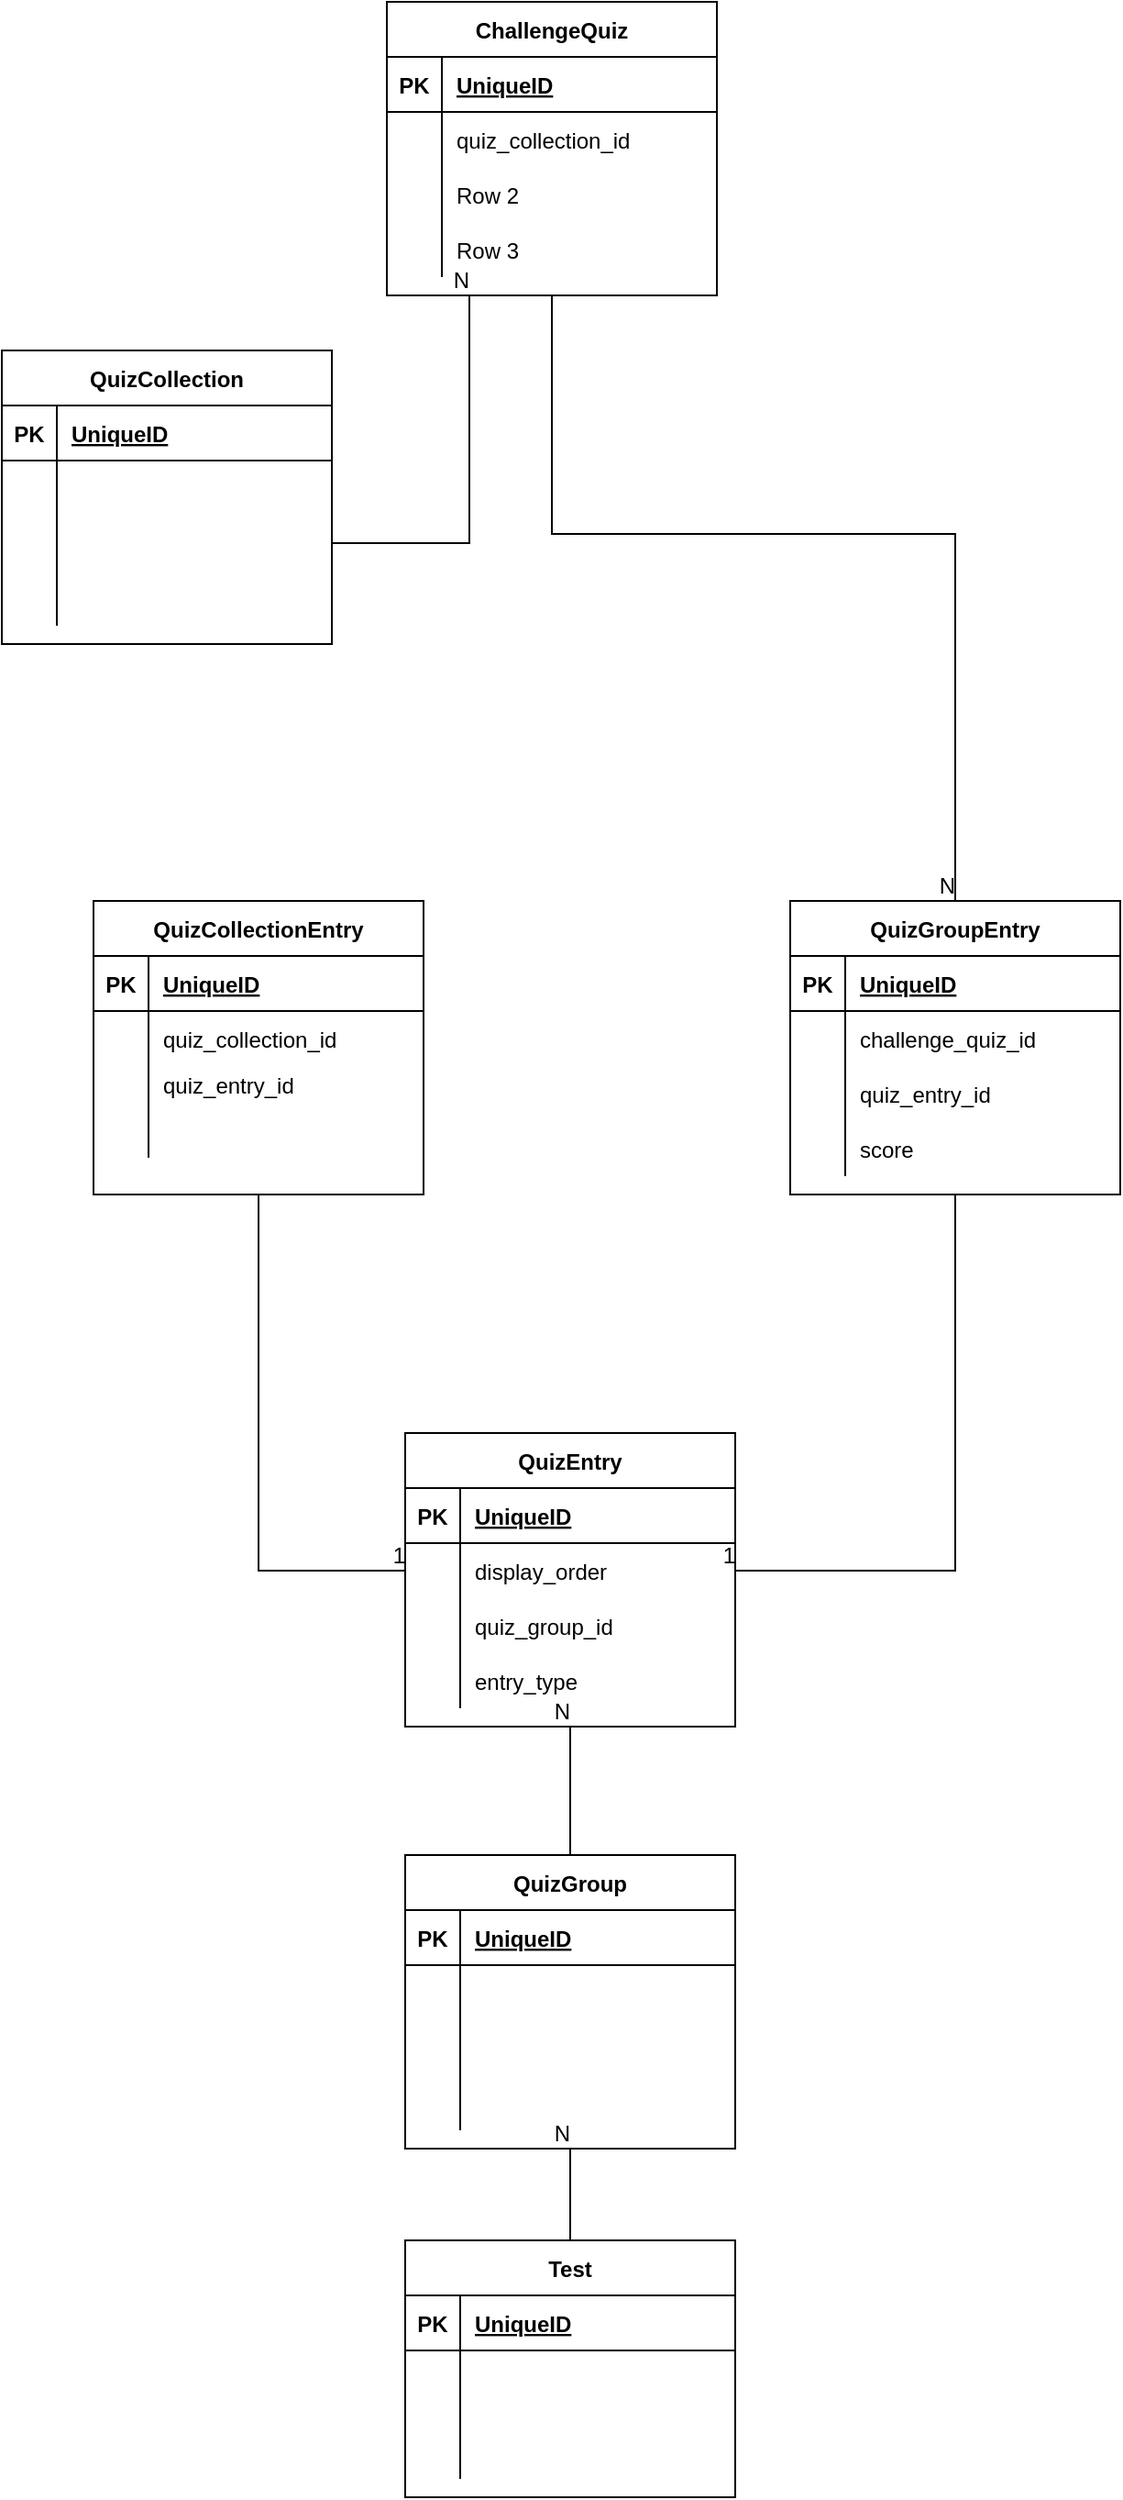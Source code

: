 <mxfile version="14.5.8" type="github">
  <diagram id="R2lEEEUBdFMjLlhIrx00" name="Page-1">
    <mxGraphModel dx="2066" dy="2147" grid="1" gridSize="10" guides="1" tooltips="1" connect="1" arrows="1" fold="1" page="1" pageScale="1" pageWidth="850" pageHeight="1100" math="0" shadow="0" extFonts="Permanent Marker^https://fonts.googleapis.com/css?family=Permanent+Marker">
      <root>
        <mxCell id="0" />
        <mxCell id="1" parent="0" />
        <mxCell id="C-vyLk0tnHw3VtMMgP7b-13" value="Test" style="shape=table;startSize=30;container=1;collapsible=1;childLayout=tableLayout;fixedRows=1;rowLines=0;fontStyle=1;align=center;resizeLast=1;" parent="1" vertex="1">
          <mxGeometry x="310" y="930" width="180" height="140" as="geometry" />
        </mxCell>
        <mxCell id="C-vyLk0tnHw3VtMMgP7b-14" value="" style="shape=partialRectangle;collapsible=0;dropTarget=0;pointerEvents=0;fillColor=none;points=[[0,0.5],[1,0.5]];portConstraint=eastwest;top=0;left=0;right=0;bottom=1;" parent="C-vyLk0tnHw3VtMMgP7b-13" vertex="1">
          <mxGeometry y="30" width="180" height="30" as="geometry" />
        </mxCell>
        <mxCell id="C-vyLk0tnHw3VtMMgP7b-15" value="PK" style="shape=partialRectangle;overflow=hidden;connectable=0;fillColor=none;top=0;left=0;bottom=0;right=0;fontStyle=1;" parent="C-vyLk0tnHw3VtMMgP7b-14" vertex="1">
          <mxGeometry width="30" height="30" as="geometry" />
        </mxCell>
        <mxCell id="C-vyLk0tnHw3VtMMgP7b-16" value="UniqueID" style="shape=partialRectangle;overflow=hidden;connectable=0;fillColor=none;top=0;left=0;bottom=0;right=0;align=left;spacingLeft=6;fontStyle=5;" parent="C-vyLk0tnHw3VtMMgP7b-14" vertex="1">
          <mxGeometry x="30" width="150" height="30" as="geometry" />
        </mxCell>
        <mxCell id="C-vyLk0tnHw3VtMMgP7b-17" value="" style="shape=partialRectangle;collapsible=0;dropTarget=0;pointerEvents=0;fillColor=none;points=[[0,0.5],[1,0.5]];portConstraint=eastwest;top=0;left=0;right=0;bottom=0;" parent="C-vyLk0tnHw3VtMMgP7b-13" vertex="1">
          <mxGeometry y="60" width="180" height="30" as="geometry" />
        </mxCell>
        <mxCell id="C-vyLk0tnHw3VtMMgP7b-18" value="" style="shape=partialRectangle;overflow=hidden;connectable=0;fillColor=none;top=0;left=0;bottom=0;right=0;" parent="C-vyLk0tnHw3VtMMgP7b-17" vertex="1">
          <mxGeometry width="30" height="30" as="geometry" />
        </mxCell>
        <mxCell id="C-vyLk0tnHw3VtMMgP7b-19" value="" style="shape=partialRectangle;overflow=hidden;connectable=0;fillColor=none;top=0;left=0;bottom=0;right=0;align=left;spacingLeft=6;" parent="C-vyLk0tnHw3VtMMgP7b-17" vertex="1">
          <mxGeometry x="30" width="150" height="30" as="geometry" />
        </mxCell>
        <mxCell id="C-vyLk0tnHw3VtMMgP7b-20" value="" style="shape=partialRectangle;collapsible=0;dropTarget=0;pointerEvents=0;fillColor=none;points=[[0,0.5],[1,0.5]];portConstraint=eastwest;top=0;left=0;right=0;bottom=0;" parent="C-vyLk0tnHw3VtMMgP7b-13" vertex="1">
          <mxGeometry y="90" width="180" height="40" as="geometry" />
        </mxCell>
        <mxCell id="C-vyLk0tnHw3VtMMgP7b-21" value="" style="shape=partialRectangle;overflow=hidden;connectable=0;fillColor=none;top=0;left=0;bottom=0;right=0;" parent="C-vyLk0tnHw3VtMMgP7b-20" vertex="1">
          <mxGeometry width="30" height="40" as="geometry" />
        </mxCell>
        <mxCell id="C-vyLk0tnHw3VtMMgP7b-22" value="" style="shape=partialRectangle;overflow=hidden;connectable=0;fillColor=none;top=0;left=0;bottom=0;right=0;align=left;spacingLeft=6;" parent="C-vyLk0tnHw3VtMMgP7b-20" vertex="1">
          <mxGeometry x="30" width="150" height="40" as="geometry" />
        </mxCell>
        <mxCell id="B4jBIT3Jpvq0Z4tgIGNp-2" value="QuizGroup" style="shape=table;startSize=30;container=1;collapsible=1;childLayout=tableLayout;fixedRows=1;rowLines=0;fontStyle=1;align=center;resizeLast=1;" vertex="1" parent="1">
          <mxGeometry x="310" y="720" width="180" height="160" as="geometry" />
        </mxCell>
        <mxCell id="B4jBIT3Jpvq0Z4tgIGNp-3" value="" style="shape=partialRectangle;collapsible=0;dropTarget=0;pointerEvents=0;fillColor=none;top=0;left=0;bottom=1;right=0;points=[[0,0.5],[1,0.5]];portConstraint=eastwest;" vertex="1" parent="B4jBIT3Jpvq0Z4tgIGNp-2">
          <mxGeometry y="30" width="180" height="30" as="geometry" />
        </mxCell>
        <mxCell id="B4jBIT3Jpvq0Z4tgIGNp-4" value="PK" style="shape=partialRectangle;connectable=0;fillColor=none;top=0;left=0;bottom=0;right=0;fontStyle=1;overflow=hidden;" vertex="1" parent="B4jBIT3Jpvq0Z4tgIGNp-3">
          <mxGeometry width="30" height="30" as="geometry" />
        </mxCell>
        <mxCell id="B4jBIT3Jpvq0Z4tgIGNp-5" value="UniqueID" style="shape=partialRectangle;connectable=0;fillColor=none;top=0;left=0;bottom=0;right=0;align=left;spacingLeft=6;fontStyle=5;overflow=hidden;" vertex="1" parent="B4jBIT3Jpvq0Z4tgIGNp-3">
          <mxGeometry x="30" width="150" height="30" as="geometry" />
        </mxCell>
        <mxCell id="B4jBIT3Jpvq0Z4tgIGNp-6" value="" style="shape=partialRectangle;collapsible=0;dropTarget=0;pointerEvents=0;fillColor=none;top=0;left=0;bottom=0;right=0;points=[[0,0.5],[1,0.5]];portConstraint=eastwest;" vertex="1" parent="B4jBIT3Jpvq0Z4tgIGNp-2">
          <mxGeometry y="60" width="180" height="30" as="geometry" />
        </mxCell>
        <mxCell id="B4jBIT3Jpvq0Z4tgIGNp-7" value="" style="shape=partialRectangle;connectable=0;fillColor=none;top=0;left=0;bottom=0;right=0;editable=1;overflow=hidden;" vertex="1" parent="B4jBIT3Jpvq0Z4tgIGNp-6">
          <mxGeometry width="30" height="30" as="geometry" />
        </mxCell>
        <mxCell id="B4jBIT3Jpvq0Z4tgIGNp-8" value="" style="shape=partialRectangle;connectable=0;fillColor=none;top=0;left=0;bottom=0;right=0;align=left;spacingLeft=6;overflow=hidden;" vertex="1" parent="B4jBIT3Jpvq0Z4tgIGNp-6">
          <mxGeometry x="30" width="150" height="30" as="geometry" />
        </mxCell>
        <mxCell id="B4jBIT3Jpvq0Z4tgIGNp-9" value="" style="shape=partialRectangle;collapsible=0;dropTarget=0;pointerEvents=0;fillColor=none;top=0;left=0;bottom=0;right=0;points=[[0,0.5],[1,0.5]];portConstraint=eastwest;" vertex="1" parent="B4jBIT3Jpvq0Z4tgIGNp-2">
          <mxGeometry y="90" width="180" height="30" as="geometry" />
        </mxCell>
        <mxCell id="B4jBIT3Jpvq0Z4tgIGNp-10" value="" style="shape=partialRectangle;connectable=0;fillColor=none;top=0;left=0;bottom=0;right=0;editable=1;overflow=hidden;" vertex="1" parent="B4jBIT3Jpvq0Z4tgIGNp-9">
          <mxGeometry width="30" height="30" as="geometry" />
        </mxCell>
        <mxCell id="B4jBIT3Jpvq0Z4tgIGNp-11" value="" style="shape=partialRectangle;connectable=0;fillColor=none;top=0;left=0;bottom=0;right=0;align=left;spacingLeft=6;overflow=hidden;" vertex="1" parent="B4jBIT3Jpvq0Z4tgIGNp-9">
          <mxGeometry x="30" width="150" height="30" as="geometry" />
        </mxCell>
        <mxCell id="B4jBIT3Jpvq0Z4tgIGNp-12" value="" style="shape=partialRectangle;collapsible=0;dropTarget=0;pointerEvents=0;fillColor=none;top=0;left=0;bottom=0;right=0;points=[[0,0.5],[1,0.5]];portConstraint=eastwest;" vertex="1" parent="B4jBIT3Jpvq0Z4tgIGNp-2">
          <mxGeometry y="120" width="180" height="30" as="geometry" />
        </mxCell>
        <mxCell id="B4jBIT3Jpvq0Z4tgIGNp-13" value="" style="shape=partialRectangle;connectable=0;fillColor=none;top=0;left=0;bottom=0;right=0;editable=1;overflow=hidden;" vertex="1" parent="B4jBIT3Jpvq0Z4tgIGNp-12">
          <mxGeometry width="30" height="30" as="geometry" />
        </mxCell>
        <mxCell id="B4jBIT3Jpvq0Z4tgIGNp-14" value="" style="shape=partialRectangle;connectable=0;fillColor=none;top=0;left=0;bottom=0;right=0;align=left;spacingLeft=6;overflow=hidden;" vertex="1" parent="B4jBIT3Jpvq0Z4tgIGNp-12">
          <mxGeometry x="30" width="150" height="30" as="geometry" />
        </mxCell>
        <mxCell id="B4jBIT3Jpvq0Z4tgIGNp-16" value="" style="endArrow=none;html=1;rounded=0;exitX=0.5;exitY=0;exitDx=0;exitDy=0;entryX=0.5;entryY=1;entryDx=0;entryDy=0;" edge="1" parent="1" source="C-vyLk0tnHw3VtMMgP7b-13" target="B4jBIT3Jpvq0Z4tgIGNp-2">
          <mxGeometry relative="1" as="geometry">
            <mxPoint x="340" y="750" as="sourcePoint" />
            <mxPoint x="500" y="750" as="targetPoint" />
          </mxGeometry>
        </mxCell>
        <mxCell id="B4jBIT3Jpvq0Z4tgIGNp-17" value="N" style="resizable=0;html=1;align=right;verticalAlign=bottom;" connectable="0" vertex="1" parent="B4jBIT3Jpvq0Z4tgIGNp-16">
          <mxGeometry x="1" relative="1" as="geometry" />
        </mxCell>
        <mxCell id="B4jBIT3Jpvq0Z4tgIGNp-18" value="QuizEntry" style="shape=table;startSize=30;container=1;collapsible=1;childLayout=tableLayout;fixedRows=1;rowLines=0;fontStyle=1;align=center;resizeLast=1;" vertex="1" parent="1">
          <mxGeometry x="310" y="490" width="180" height="160" as="geometry" />
        </mxCell>
        <mxCell id="B4jBIT3Jpvq0Z4tgIGNp-19" value="" style="shape=partialRectangle;collapsible=0;dropTarget=0;pointerEvents=0;fillColor=none;top=0;left=0;bottom=1;right=0;points=[[0,0.5],[1,0.5]];portConstraint=eastwest;" vertex="1" parent="B4jBIT3Jpvq0Z4tgIGNp-18">
          <mxGeometry y="30" width="180" height="30" as="geometry" />
        </mxCell>
        <mxCell id="B4jBIT3Jpvq0Z4tgIGNp-20" value="PK" style="shape=partialRectangle;connectable=0;fillColor=none;top=0;left=0;bottom=0;right=0;fontStyle=1;overflow=hidden;" vertex="1" parent="B4jBIT3Jpvq0Z4tgIGNp-19">
          <mxGeometry width="30" height="30" as="geometry" />
        </mxCell>
        <mxCell id="B4jBIT3Jpvq0Z4tgIGNp-21" value="UniqueID" style="shape=partialRectangle;connectable=0;fillColor=none;top=0;left=0;bottom=0;right=0;align=left;spacingLeft=6;fontStyle=5;overflow=hidden;" vertex="1" parent="B4jBIT3Jpvq0Z4tgIGNp-19">
          <mxGeometry x="30" width="150" height="30" as="geometry" />
        </mxCell>
        <mxCell id="B4jBIT3Jpvq0Z4tgIGNp-22" value="" style="shape=partialRectangle;collapsible=0;dropTarget=0;pointerEvents=0;fillColor=none;top=0;left=0;bottom=0;right=0;points=[[0,0.5],[1,0.5]];portConstraint=eastwest;" vertex="1" parent="B4jBIT3Jpvq0Z4tgIGNp-18">
          <mxGeometry y="60" width="180" height="30" as="geometry" />
        </mxCell>
        <mxCell id="B4jBIT3Jpvq0Z4tgIGNp-23" value="" style="shape=partialRectangle;connectable=0;fillColor=none;top=0;left=0;bottom=0;right=0;editable=1;overflow=hidden;" vertex="1" parent="B4jBIT3Jpvq0Z4tgIGNp-22">
          <mxGeometry width="30" height="30" as="geometry" />
        </mxCell>
        <mxCell id="B4jBIT3Jpvq0Z4tgIGNp-24" value="display_order" style="shape=partialRectangle;connectable=0;fillColor=none;top=0;left=0;bottom=0;right=0;align=left;spacingLeft=6;overflow=hidden;" vertex="1" parent="B4jBIT3Jpvq0Z4tgIGNp-22">
          <mxGeometry x="30" width="150" height="30" as="geometry" />
        </mxCell>
        <mxCell id="B4jBIT3Jpvq0Z4tgIGNp-25" value="" style="shape=partialRectangle;collapsible=0;dropTarget=0;pointerEvents=0;fillColor=none;top=0;left=0;bottom=0;right=0;points=[[0,0.5],[1,0.5]];portConstraint=eastwest;" vertex="1" parent="B4jBIT3Jpvq0Z4tgIGNp-18">
          <mxGeometry y="90" width="180" height="30" as="geometry" />
        </mxCell>
        <mxCell id="B4jBIT3Jpvq0Z4tgIGNp-26" value="" style="shape=partialRectangle;connectable=0;fillColor=none;top=0;left=0;bottom=0;right=0;editable=1;overflow=hidden;" vertex="1" parent="B4jBIT3Jpvq0Z4tgIGNp-25">
          <mxGeometry width="30" height="30" as="geometry" />
        </mxCell>
        <mxCell id="B4jBIT3Jpvq0Z4tgIGNp-27" value="quiz_group_id" style="shape=partialRectangle;connectable=0;fillColor=none;top=0;left=0;bottom=0;right=0;align=left;spacingLeft=6;overflow=hidden;" vertex="1" parent="B4jBIT3Jpvq0Z4tgIGNp-25">
          <mxGeometry x="30" width="150" height="30" as="geometry" />
        </mxCell>
        <mxCell id="B4jBIT3Jpvq0Z4tgIGNp-28" value="" style="shape=partialRectangle;collapsible=0;dropTarget=0;pointerEvents=0;fillColor=none;top=0;left=0;bottom=0;right=0;points=[[0,0.5],[1,0.5]];portConstraint=eastwest;" vertex="1" parent="B4jBIT3Jpvq0Z4tgIGNp-18">
          <mxGeometry y="120" width="180" height="30" as="geometry" />
        </mxCell>
        <mxCell id="B4jBIT3Jpvq0Z4tgIGNp-29" value="" style="shape=partialRectangle;connectable=0;fillColor=none;top=0;left=0;bottom=0;right=0;editable=1;overflow=hidden;" vertex="1" parent="B4jBIT3Jpvq0Z4tgIGNp-28">
          <mxGeometry width="30" height="30" as="geometry" />
        </mxCell>
        <mxCell id="B4jBIT3Jpvq0Z4tgIGNp-30" value="entry_type" style="shape=partialRectangle;connectable=0;fillColor=none;top=0;left=0;bottom=0;right=0;align=left;spacingLeft=6;overflow=hidden;" vertex="1" parent="B4jBIT3Jpvq0Z4tgIGNp-28">
          <mxGeometry x="30" width="150" height="30" as="geometry" />
        </mxCell>
        <mxCell id="B4jBIT3Jpvq0Z4tgIGNp-31" value="" style="endArrow=none;html=1;rounded=0;exitX=0.5;exitY=0;exitDx=0;exitDy=0;entryX=0.5;entryY=1;entryDx=0;entryDy=0;" edge="1" parent="1" source="B4jBIT3Jpvq0Z4tgIGNp-2" target="B4jBIT3Jpvq0Z4tgIGNp-18">
          <mxGeometry relative="1" as="geometry">
            <mxPoint x="390" y="690" as="sourcePoint" />
            <mxPoint x="390" y="640" as="targetPoint" />
          </mxGeometry>
        </mxCell>
        <mxCell id="B4jBIT3Jpvq0Z4tgIGNp-32" value="N" style="resizable=0;html=1;align=right;verticalAlign=bottom;" connectable="0" vertex="1" parent="B4jBIT3Jpvq0Z4tgIGNp-31">
          <mxGeometry x="1" relative="1" as="geometry" />
        </mxCell>
        <mxCell id="B4jBIT3Jpvq0Z4tgIGNp-33" value="QuizGroupEntry" style="shape=table;startSize=30;container=1;collapsible=1;childLayout=tableLayout;fixedRows=1;rowLines=0;fontStyle=1;align=center;resizeLast=1;" vertex="1" parent="1">
          <mxGeometry x="520" y="200" width="180" height="160" as="geometry" />
        </mxCell>
        <mxCell id="B4jBIT3Jpvq0Z4tgIGNp-34" value="" style="shape=partialRectangle;collapsible=0;dropTarget=0;pointerEvents=0;fillColor=none;top=0;left=0;bottom=1;right=0;points=[[0,0.5],[1,0.5]];portConstraint=eastwest;" vertex="1" parent="B4jBIT3Jpvq0Z4tgIGNp-33">
          <mxGeometry y="30" width="180" height="30" as="geometry" />
        </mxCell>
        <mxCell id="B4jBIT3Jpvq0Z4tgIGNp-35" value="PK" style="shape=partialRectangle;connectable=0;fillColor=none;top=0;left=0;bottom=0;right=0;fontStyle=1;overflow=hidden;" vertex="1" parent="B4jBIT3Jpvq0Z4tgIGNp-34">
          <mxGeometry width="30" height="30" as="geometry" />
        </mxCell>
        <mxCell id="B4jBIT3Jpvq0Z4tgIGNp-36" value="UniqueID" style="shape=partialRectangle;connectable=0;fillColor=none;top=0;left=0;bottom=0;right=0;align=left;spacingLeft=6;fontStyle=5;overflow=hidden;" vertex="1" parent="B4jBIT3Jpvq0Z4tgIGNp-34">
          <mxGeometry x="30" width="150" height="30" as="geometry" />
        </mxCell>
        <mxCell id="B4jBIT3Jpvq0Z4tgIGNp-37" value="" style="shape=partialRectangle;collapsible=0;dropTarget=0;pointerEvents=0;fillColor=none;top=0;left=0;bottom=0;right=0;points=[[0,0.5],[1,0.5]];portConstraint=eastwest;" vertex="1" parent="B4jBIT3Jpvq0Z4tgIGNp-33">
          <mxGeometry y="60" width="180" height="30" as="geometry" />
        </mxCell>
        <mxCell id="B4jBIT3Jpvq0Z4tgIGNp-38" value="" style="shape=partialRectangle;connectable=0;fillColor=none;top=0;left=0;bottom=0;right=0;editable=1;overflow=hidden;" vertex="1" parent="B4jBIT3Jpvq0Z4tgIGNp-37">
          <mxGeometry width="30" height="30" as="geometry" />
        </mxCell>
        <mxCell id="B4jBIT3Jpvq0Z4tgIGNp-39" value="challenge_quiz_id" style="shape=partialRectangle;connectable=0;fillColor=none;top=0;left=0;bottom=0;right=0;align=left;spacingLeft=6;overflow=hidden;" vertex="1" parent="B4jBIT3Jpvq0Z4tgIGNp-37">
          <mxGeometry x="30" width="150" height="30" as="geometry" />
        </mxCell>
        <mxCell id="B4jBIT3Jpvq0Z4tgIGNp-40" value="" style="shape=partialRectangle;collapsible=0;dropTarget=0;pointerEvents=0;fillColor=none;top=0;left=0;bottom=0;right=0;points=[[0,0.5],[1,0.5]];portConstraint=eastwest;" vertex="1" parent="B4jBIT3Jpvq0Z4tgIGNp-33">
          <mxGeometry y="90" width="180" height="30" as="geometry" />
        </mxCell>
        <mxCell id="B4jBIT3Jpvq0Z4tgIGNp-41" value="" style="shape=partialRectangle;connectable=0;fillColor=none;top=0;left=0;bottom=0;right=0;editable=1;overflow=hidden;" vertex="1" parent="B4jBIT3Jpvq0Z4tgIGNp-40">
          <mxGeometry width="30" height="30" as="geometry" />
        </mxCell>
        <mxCell id="B4jBIT3Jpvq0Z4tgIGNp-42" value="quiz_entry_id" style="shape=partialRectangle;connectable=0;fillColor=none;top=0;left=0;bottom=0;right=0;align=left;spacingLeft=6;overflow=hidden;" vertex="1" parent="B4jBIT3Jpvq0Z4tgIGNp-40">
          <mxGeometry x="30" width="150" height="30" as="geometry" />
        </mxCell>
        <mxCell id="B4jBIT3Jpvq0Z4tgIGNp-43" value="" style="shape=partialRectangle;collapsible=0;dropTarget=0;pointerEvents=0;fillColor=none;top=0;left=0;bottom=0;right=0;points=[[0,0.5],[1,0.5]];portConstraint=eastwest;" vertex="1" parent="B4jBIT3Jpvq0Z4tgIGNp-33">
          <mxGeometry y="120" width="180" height="30" as="geometry" />
        </mxCell>
        <mxCell id="B4jBIT3Jpvq0Z4tgIGNp-44" value="" style="shape=partialRectangle;connectable=0;fillColor=none;top=0;left=0;bottom=0;right=0;editable=1;overflow=hidden;" vertex="1" parent="B4jBIT3Jpvq0Z4tgIGNp-43">
          <mxGeometry width="30" height="30" as="geometry" />
        </mxCell>
        <mxCell id="B4jBIT3Jpvq0Z4tgIGNp-45" value="score" style="shape=partialRectangle;connectable=0;fillColor=none;top=0;left=0;bottom=0;right=0;align=left;spacingLeft=6;overflow=hidden;" vertex="1" parent="B4jBIT3Jpvq0Z4tgIGNp-43">
          <mxGeometry x="30" width="150" height="30" as="geometry" />
        </mxCell>
        <mxCell id="B4jBIT3Jpvq0Z4tgIGNp-46" value="QuizCollectionEntry" style="shape=table;startSize=30;container=1;collapsible=1;childLayout=tableLayout;fixedRows=1;rowLines=0;fontStyle=1;align=center;resizeLast=1;" vertex="1" parent="1">
          <mxGeometry x="140" y="200" width="180" height="160" as="geometry" />
        </mxCell>
        <mxCell id="B4jBIT3Jpvq0Z4tgIGNp-47" value="" style="shape=partialRectangle;collapsible=0;dropTarget=0;pointerEvents=0;fillColor=none;top=0;left=0;bottom=1;right=0;points=[[0,0.5],[1,0.5]];portConstraint=eastwest;" vertex="1" parent="B4jBIT3Jpvq0Z4tgIGNp-46">
          <mxGeometry y="30" width="180" height="30" as="geometry" />
        </mxCell>
        <mxCell id="B4jBIT3Jpvq0Z4tgIGNp-48" value="PK" style="shape=partialRectangle;connectable=0;fillColor=none;top=0;left=0;bottom=0;right=0;fontStyle=1;overflow=hidden;" vertex="1" parent="B4jBIT3Jpvq0Z4tgIGNp-47">
          <mxGeometry width="30" height="30" as="geometry" />
        </mxCell>
        <mxCell id="B4jBIT3Jpvq0Z4tgIGNp-49" value="UniqueID" style="shape=partialRectangle;connectable=0;fillColor=none;top=0;left=0;bottom=0;right=0;align=left;spacingLeft=6;fontStyle=5;overflow=hidden;" vertex="1" parent="B4jBIT3Jpvq0Z4tgIGNp-47">
          <mxGeometry x="30" width="150" height="30" as="geometry" />
        </mxCell>
        <mxCell id="B4jBIT3Jpvq0Z4tgIGNp-50" value="" style="shape=partialRectangle;collapsible=0;dropTarget=0;pointerEvents=0;fillColor=none;top=0;left=0;bottom=0;right=0;points=[[0,0.5],[1,0.5]];portConstraint=eastwest;" vertex="1" parent="B4jBIT3Jpvq0Z4tgIGNp-46">
          <mxGeometry y="60" width="180" height="30" as="geometry" />
        </mxCell>
        <mxCell id="B4jBIT3Jpvq0Z4tgIGNp-51" value="" style="shape=partialRectangle;connectable=0;fillColor=none;top=0;left=0;bottom=0;right=0;editable=1;overflow=hidden;" vertex="1" parent="B4jBIT3Jpvq0Z4tgIGNp-50">
          <mxGeometry width="30" height="30" as="geometry" />
        </mxCell>
        <mxCell id="B4jBIT3Jpvq0Z4tgIGNp-52" value="quiz_collection_id" style="shape=partialRectangle;connectable=0;fillColor=none;top=0;left=0;bottom=0;right=0;align=left;spacingLeft=6;overflow=hidden;" vertex="1" parent="B4jBIT3Jpvq0Z4tgIGNp-50">
          <mxGeometry x="30" width="150" height="30" as="geometry" />
        </mxCell>
        <mxCell id="B4jBIT3Jpvq0Z4tgIGNp-53" value="" style="shape=partialRectangle;collapsible=0;dropTarget=0;pointerEvents=0;fillColor=none;top=0;left=0;bottom=0;right=0;points=[[0,0.5],[1,0.5]];portConstraint=eastwest;" vertex="1" parent="B4jBIT3Jpvq0Z4tgIGNp-46">
          <mxGeometry y="90" width="180" height="20" as="geometry" />
        </mxCell>
        <mxCell id="B4jBIT3Jpvq0Z4tgIGNp-54" value="" style="shape=partialRectangle;connectable=0;fillColor=none;top=0;left=0;bottom=0;right=0;editable=1;overflow=hidden;" vertex="1" parent="B4jBIT3Jpvq0Z4tgIGNp-53">
          <mxGeometry width="30" height="20" as="geometry" />
        </mxCell>
        <mxCell id="B4jBIT3Jpvq0Z4tgIGNp-55" value="quiz_entry_id" style="shape=partialRectangle;connectable=0;fillColor=none;top=0;left=0;bottom=0;right=0;align=left;spacingLeft=6;overflow=hidden;" vertex="1" parent="B4jBIT3Jpvq0Z4tgIGNp-53">
          <mxGeometry x="30" width="150" height="20" as="geometry" />
        </mxCell>
        <mxCell id="B4jBIT3Jpvq0Z4tgIGNp-56" value="" style="shape=partialRectangle;collapsible=0;dropTarget=0;pointerEvents=0;fillColor=none;top=0;left=0;bottom=0;right=0;points=[[0,0.5],[1,0.5]];portConstraint=eastwest;" vertex="1" parent="B4jBIT3Jpvq0Z4tgIGNp-46">
          <mxGeometry y="110" width="180" height="30" as="geometry" />
        </mxCell>
        <mxCell id="B4jBIT3Jpvq0Z4tgIGNp-57" value="" style="shape=partialRectangle;connectable=0;fillColor=none;top=0;left=0;bottom=0;right=0;editable=1;overflow=hidden;" vertex="1" parent="B4jBIT3Jpvq0Z4tgIGNp-56">
          <mxGeometry width="30" height="30" as="geometry" />
        </mxCell>
        <mxCell id="B4jBIT3Jpvq0Z4tgIGNp-58" value="" style="shape=partialRectangle;connectable=0;fillColor=none;top=0;left=0;bottom=0;right=0;align=left;spacingLeft=6;overflow=hidden;" vertex="1" parent="B4jBIT3Jpvq0Z4tgIGNp-56">
          <mxGeometry x="30" width="150" height="30" as="geometry" />
        </mxCell>
        <mxCell id="B4jBIT3Jpvq0Z4tgIGNp-59" value="" style="endArrow=none;html=1;rounded=0;exitX=0.5;exitY=1;exitDx=0;exitDy=0;entryX=0;entryY=0.5;entryDx=0;entryDy=0;" edge="1" parent="1" source="B4jBIT3Jpvq0Z4tgIGNp-46" target="B4jBIT3Jpvq0Z4tgIGNp-22">
          <mxGeometry relative="1" as="geometry">
            <mxPoint x="730" y="560" as="sourcePoint" />
            <mxPoint x="890" y="560" as="targetPoint" />
            <Array as="points">
              <mxPoint x="230" y="565" />
            </Array>
          </mxGeometry>
        </mxCell>
        <mxCell id="B4jBIT3Jpvq0Z4tgIGNp-60" value="1" style="resizable=0;html=1;align=right;verticalAlign=bottom;" connectable="0" vertex="1" parent="B4jBIT3Jpvq0Z4tgIGNp-59">
          <mxGeometry x="1" relative="1" as="geometry" />
        </mxCell>
        <mxCell id="B4jBIT3Jpvq0Z4tgIGNp-61" value="" style="endArrow=none;html=1;rounded=0;exitX=0.5;exitY=1;exitDx=0;exitDy=0;entryX=1;entryY=0.5;entryDx=0;entryDy=0;" edge="1" parent="1" source="B4jBIT3Jpvq0Z4tgIGNp-33" target="B4jBIT3Jpvq0Z4tgIGNp-22">
          <mxGeometry relative="1" as="geometry">
            <mxPoint x="610" y="370" as="sourcePoint" />
            <mxPoint x="690" y="575" as="targetPoint" />
            <Array as="points">
              <mxPoint x="610" y="565" />
            </Array>
          </mxGeometry>
        </mxCell>
        <mxCell id="B4jBIT3Jpvq0Z4tgIGNp-62" value="1" style="resizable=0;html=1;align=right;verticalAlign=bottom;" connectable="0" vertex="1" parent="B4jBIT3Jpvq0Z4tgIGNp-61">
          <mxGeometry x="1" relative="1" as="geometry" />
        </mxCell>
        <mxCell id="B4jBIT3Jpvq0Z4tgIGNp-63" value="ChallengeQuiz" style="shape=table;startSize=30;container=1;collapsible=1;childLayout=tableLayout;fixedRows=1;rowLines=0;fontStyle=1;align=center;resizeLast=1;" vertex="1" parent="1">
          <mxGeometry x="300" y="-290" width="180" height="160" as="geometry" />
        </mxCell>
        <mxCell id="B4jBIT3Jpvq0Z4tgIGNp-64" value="" style="shape=partialRectangle;collapsible=0;dropTarget=0;pointerEvents=0;fillColor=none;top=0;left=0;bottom=1;right=0;points=[[0,0.5],[1,0.5]];portConstraint=eastwest;" vertex="1" parent="B4jBIT3Jpvq0Z4tgIGNp-63">
          <mxGeometry y="30" width="180" height="30" as="geometry" />
        </mxCell>
        <mxCell id="B4jBIT3Jpvq0Z4tgIGNp-65" value="PK" style="shape=partialRectangle;connectable=0;fillColor=none;top=0;left=0;bottom=0;right=0;fontStyle=1;overflow=hidden;" vertex="1" parent="B4jBIT3Jpvq0Z4tgIGNp-64">
          <mxGeometry width="30" height="30" as="geometry" />
        </mxCell>
        <mxCell id="B4jBIT3Jpvq0Z4tgIGNp-66" value="UniqueID" style="shape=partialRectangle;connectable=0;fillColor=none;top=0;left=0;bottom=0;right=0;align=left;spacingLeft=6;fontStyle=5;overflow=hidden;" vertex="1" parent="B4jBIT3Jpvq0Z4tgIGNp-64">
          <mxGeometry x="30" width="150" height="30" as="geometry" />
        </mxCell>
        <mxCell id="B4jBIT3Jpvq0Z4tgIGNp-67" value="" style="shape=partialRectangle;collapsible=0;dropTarget=0;pointerEvents=0;fillColor=none;top=0;left=0;bottom=0;right=0;points=[[0,0.5],[1,0.5]];portConstraint=eastwest;" vertex="1" parent="B4jBIT3Jpvq0Z4tgIGNp-63">
          <mxGeometry y="60" width="180" height="30" as="geometry" />
        </mxCell>
        <mxCell id="B4jBIT3Jpvq0Z4tgIGNp-68" value="" style="shape=partialRectangle;connectable=0;fillColor=none;top=0;left=0;bottom=0;right=0;editable=1;overflow=hidden;" vertex="1" parent="B4jBIT3Jpvq0Z4tgIGNp-67">
          <mxGeometry width="30" height="30" as="geometry" />
        </mxCell>
        <mxCell id="B4jBIT3Jpvq0Z4tgIGNp-69" value="quiz_collection_id" style="shape=partialRectangle;connectable=0;fillColor=none;top=0;left=0;bottom=0;right=0;align=left;spacingLeft=6;overflow=hidden;" vertex="1" parent="B4jBIT3Jpvq0Z4tgIGNp-67">
          <mxGeometry x="30" width="150" height="30" as="geometry" />
        </mxCell>
        <mxCell id="B4jBIT3Jpvq0Z4tgIGNp-70" value="" style="shape=partialRectangle;collapsible=0;dropTarget=0;pointerEvents=0;fillColor=none;top=0;left=0;bottom=0;right=0;points=[[0,0.5],[1,0.5]];portConstraint=eastwest;" vertex="1" parent="B4jBIT3Jpvq0Z4tgIGNp-63">
          <mxGeometry y="90" width="180" height="30" as="geometry" />
        </mxCell>
        <mxCell id="B4jBIT3Jpvq0Z4tgIGNp-71" value="" style="shape=partialRectangle;connectable=0;fillColor=none;top=0;left=0;bottom=0;right=0;editable=1;overflow=hidden;" vertex="1" parent="B4jBIT3Jpvq0Z4tgIGNp-70">
          <mxGeometry width="30" height="30" as="geometry" />
        </mxCell>
        <mxCell id="B4jBIT3Jpvq0Z4tgIGNp-72" value="Row 2" style="shape=partialRectangle;connectable=0;fillColor=none;top=0;left=0;bottom=0;right=0;align=left;spacingLeft=6;overflow=hidden;" vertex="1" parent="B4jBIT3Jpvq0Z4tgIGNp-70">
          <mxGeometry x="30" width="150" height="30" as="geometry" />
        </mxCell>
        <mxCell id="B4jBIT3Jpvq0Z4tgIGNp-73" value="" style="shape=partialRectangle;collapsible=0;dropTarget=0;pointerEvents=0;fillColor=none;top=0;left=0;bottom=0;right=0;points=[[0,0.5],[1,0.5]];portConstraint=eastwest;" vertex="1" parent="B4jBIT3Jpvq0Z4tgIGNp-63">
          <mxGeometry y="120" width="180" height="30" as="geometry" />
        </mxCell>
        <mxCell id="B4jBIT3Jpvq0Z4tgIGNp-74" value="" style="shape=partialRectangle;connectable=0;fillColor=none;top=0;left=0;bottom=0;right=0;editable=1;overflow=hidden;" vertex="1" parent="B4jBIT3Jpvq0Z4tgIGNp-73">
          <mxGeometry width="30" height="30" as="geometry" />
        </mxCell>
        <mxCell id="B4jBIT3Jpvq0Z4tgIGNp-75" value="Row 3" style="shape=partialRectangle;connectable=0;fillColor=none;top=0;left=0;bottom=0;right=0;align=left;spacingLeft=6;overflow=hidden;" vertex="1" parent="B4jBIT3Jpvq0Z4tgIGNp-73">
          <mxGeometry x="30" width="150" height="30" as="geometry" />
        </mxCell>
        <mxCell id="B4jBIT3Jpvq0Z4tgIGNp-76" value="" style="endArrow=none;html=1;rounded=0;exitX=0.5;exitY=1;exitDx=0;exitDy=0;entryX=0.5;entryY=0;entryDx=0;entryDy=0;" edge="1" parent="1" source="B4jBIT3Jpvq0Z4tgIGNp-63" target="B4jBIT3Jpvq0Z4tgIGNp-33">
          <mxGeometry relative="1" as="geometry">
            <mxPoint x="730" y="-20" as="sourcePoint" />
            <mxPoint x="890" y="-20" as="targetPoint" />
            <Array as="points">
              <mxPoint x="390" />
              <mxPoint x="610" />
            </Array>
          </mxGeometry>
        </mxCell>
        <mxCell id="B4jBIT3Jpvq0Z4tgIGNp-77" value="N" style="resizable=0;html=1;align=right;verticalAlign=bottom;" connectable="0" vertex="1" parent="B4jBIT3Jpvq0Z4tgIGNp-76">
          <mxGeometry x="1" relative="1" as="geometry" />
        </mxCell>
        <mxCell id="B4jBIT3Jpvq0Z4tgIGNp-78" value="" style="endArrow=none;html=1;rounded=0;entryX=0.25;entryY=1;entryDx=0;entryDy=0;exitX=1;exitY=0.5;exitDx=0;exitDy=0;" edge="1" parent="1" source="B4jBIT3Jpvq0Z4tgIGNp-87" target="B4jBIT3Jpvq0Z4tgIGNp-63">
          <mxGeometry relative="1" as="geometry">
            <mxPoint x="170" y="-80" as="sourcePoint" />
            <mxPoint x="890" y="100" as="targetPoint" />
            <Array as="points">
              <mxPoint x="345" y="5" />
            </Array>
          </mxGeometry>
        </mxCell>
        <mxCell id="B4jBIT3Jpvq0Z4tgIGNp-79" value="N" style="resizable=0;html=1;align=right;verticalAlign=bottom;" connectable="0" vertex="1" parent="B4jBIT3Jpvq0Z4tgIGNp-78">
          <mxGeometry x="1" relative="1" as="geometry" />
        </mxCell>
        <mxCell id="B4jBIT3Jpvq0Z4tgIGNp-80" value="QuizCollection" style="shape=table;startSize=30;container=1;collapsible=1;childLayout=tableLayout;fixedRows=1;rowLines=0;fontStyle=1;align=center;resizeLast=1;" vertex="1" parent="1">
          <mxGeometry x="90" y="-100" width="180" height="160" as="geometry" />
        </mxCell>
        <mxCell id="B4jBIT3Jpvq0Z4tgIGNp-81" value="" style="shape=partialRectangle;collapsible=0;dropTarget=0;pointerEvents=0;fillColor=none;top=0;left=0;bottom=1;right=0;points=[[0,0.5],[1,0.5]];portConstraint=eastwest;" vertex="1" parent="B4jBIT3Jpvq0Z4tgIGNp-80">
          <mxGeometry y="30" width="180" height="30" as="geometry" />
        </mxCell>
        <mxCell id="B4jBIT3Jpvq0Z4tgIGNp-82" value="PK" style="shape=partialRectangle;connectable=0;fillColor=none;top=0;left=0;bottom=0;right=0;fontStyle=1;overflow=hidden;" vertex="1" parent="B4jBIT3Jpvq0Z4tgIGNp-81">
          <mxGeometry width="30" height="30" as="geometry" />
        </mxCell>
        <mxCell id="B4jBIT3Jpvq0Z4tgIGNp-83" value="UniqueID" style="shape=partialRectangle;connectable=0;fillColor=none;top=0;left=0;bottom=0;right=0;align=left;spacingLeft=6;fontStyle=5;overflow=hidden;" vertex="1" parent="B4jBIT3Jpvq0Z4tgIGNp-81">
          <mxGeometry x="30" width="150" height="30" as="geometry" />
        </mxCell>
        <mxCell id="B4jBIT3Jpvq0Z4tgIGNp-84" value="" style="shape=partialRectangle;collapsible=0;dropTarget=0;pointerEvents=0;fillColor=none;top=0;left=0;bottom=0;right=0;points=[[0,0.5],[1,0.5]];portConstraint=eastwest;" vertex="1" parent="B4jBIT3Jpvq0Z4tgIGNp-80">
          <mxGeometry y="60" width="180" height="30" as="geometry" />
        </mxCell>
        <mxCell id="B4jBIT3Jpvq0Z4tgIGNp-85" value="" style="shape=partialRectangle;connectable=0;fillColor=none;top=0;left=0;bottom=0;right=0;editable=1;overflow=hidden;" vertex="1" parent="B4jBIT3Jpvq0Z4tgIGNp-84">
          <mxGeometry width="30" height="30" as="geometry" />
        </mxCell>
        <mxCell id="B4jBIT3Jpvq0Z4tgIGNp-86" value="" style="shape=partialRectangle;connectable=0;fillColor=none;top=0;left=0;bottom=0;right=0;align=left;spacingLeft=6;overflow=hidden;" vertex="1" parent="B4jBIT3Jpvq0Z4tgIGNp-84">
          <mxGeometry x="30" width="150" height="30" as="geometry" />
        </mxCell>
        <mxCell id="B4jBIT3Jpvq0Z4tgIGNp-87" value="" style="shape=partialRectangle;collapsible=0;dropTarget=0;pointerEvents=0;fillColor=none;top=0;left=0;bottom=0;right=0;points=[[0,0.5],[1,0.5]];portConstraint=eastwest;" vertex="1" parent="B4jBIT3Jpvq0Z4tgIGNp-80">
          <mxGeometry y="90" width="180" height="30" as="geometry" />
        </mxCell>
        <mxCell id="B4jBIT3Jpvq0Z4tgIGNp-88" value="" style="shape=partialRectangle;connectable=0;fillColor=none;top=0;left=0;bottom=0;right=0;editable=1;overflow=hidden;" vertex="1" parent="B4jBIT3Jpvq0Z4tgIGNp-87">
          <mxGeometry width="30" height="30" as="geometry" />
        </mxCell>
        <mxCell id="B4jBIT3Jpvq0Z4tgIGNp-89" value="" style="shape=partialRectangle;connectable=0;fillColor=none;top=0;left=0;bottom=0;right=0;align=left;spacingLeft=6;overflow=hidden;" vertex="1" parent="B4jBIT3Jpvq0Z4tgIGNp-87">
          <mxGeometry x="30" width="150" height="30" as="geometry" />
        </mxCell>
        <mxCell id="B4jBIT3Jpvq0Z4tgIGNp-90" value="" style="shape=partialRectangle;collapsible=0;dropTarget=0;pointerEvents=0;fillColor=none;top=0;left=0;bottom=0;right=0;points=[[0,0.5],[1,0.5]];portConstraint=eastwest;" vertex="1" parent="B4jBIT3Jpvq0Z4tgIGNp-80">
          <mxGeometry y="120" width="180" height="30" as="geometry" />
        </mxCell>
        <mxCell id="B4jBIT3Jpvq0Z4tgIGNp-91" value="" style="shape=partialRectangle;connectable=0;fillColor=none;top=0;left=0;bottom=0;right=0;editable=1;overflow=hidden;" vertex="1" parent="B4jBIT3Jpvq0Z4tgIGNp-90">
          <mxGeometry width="30" height="30" as="geometry" />
        </mxCell>
        <mxCell id="B4jBIT3Jpvq0Z4tgIGNp-92" value="" style="shape=partialRectangle;connectable=0;fillColor=none;top=0;left=0;bottom=0;right=0;align=left;spacingLeft=6;overflow=hidden;" vertex="1" parent="B4jBIT3Jpvq0Z4tgIGNp-90">
          <mxGeometry x="30" width="150" height="30" as="geometry" />
        </mxCell>
      </root>
    </mxGraphModel>
  </diagram>
</mxfile>
